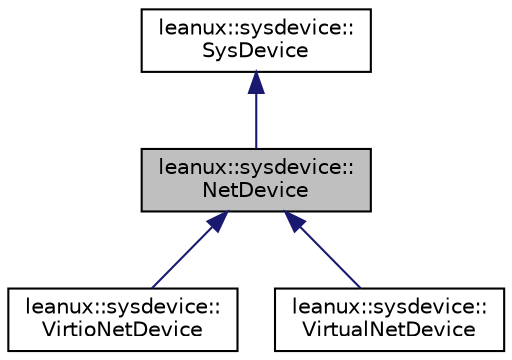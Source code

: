 digraph "leanux::sysdevice::NetDevice"
{
 // LATEX_PDF_SIZE
  bgcolor="transparent";
  edge [fontname="Helvetica",fontsize="10",labelfontname="Helvetica",labelfontsize="10"];
  node [fontname="Helvetica",fontsize="10",shape=record];
  Node1 [label="leanux::sysdevice::\lNetDevice",height=0.2,width=0.4,color="black", fillcolor="grey75", style="filled", fontcolor="black",tooltip="Generic networking device."];
  Node2 -> Node1 [dir="back",color="midnightblue",fontsize="10",style="solid",fontname="Helvetica"];
  Node2 [label="leanux::sysdevice::\lSysDevice",height=0.2,width=0.4,color="black",URL="$classleanux_1_1sysdevice_1_1SysDevice.html",tooltip="Generic SysDevice, utility class for device detection from a SysDevicePath."];
  Node1 -> Node3 [dir="back",color="midnightblue",fontsize="10",style="solid",fontname="Helvetica"];
  Node3 [label="leanux::sysdevice::\lVirtioNetDevice",height=0.2,width=0.4,color="black",URL="$classleanux_1_1sysdevice_1_1VirtioNetDevice.html",tooltip="Say yes to virtio net devices."];
  Node1 -> Node4 [dir="back",color="midnightblue",fontsize="10",style="solid",fontname="Helvetica"];
  Node4 [label="leanux::sysdevice::\lVirtualNetDevice",height=0.2,width=0.4,color="black",URL="$classleanux_1_1sysdevice_1_1VirtualNetDevice.html",tooltip="Virtual networking device."];
}
